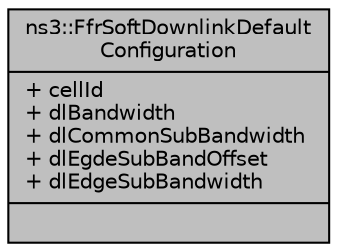 digraph "ns3::FfrSoftDownlinkDefaultConfiguration"
{
  edge [fontname="Helvetica",fontsize="10",labelfontname="Helvetica",labelfontsize="10"];
  node [fontname="Helvetica",fontsize="10",shape=record];
  Node1 [label="{ns3::FfrSoftDownlinkDefault\lConfiguration\n|+ cellId\l+ dlBandwidth\l+ dlCommonSubBandwidth\l+ dlEgdeSubBandOffset\l+ dlEdgeSubBandwidth\l|}",height=0.2,width=0.4,color="black", fillcolor="grey75", style="filled", fontcolor="black"];
}
